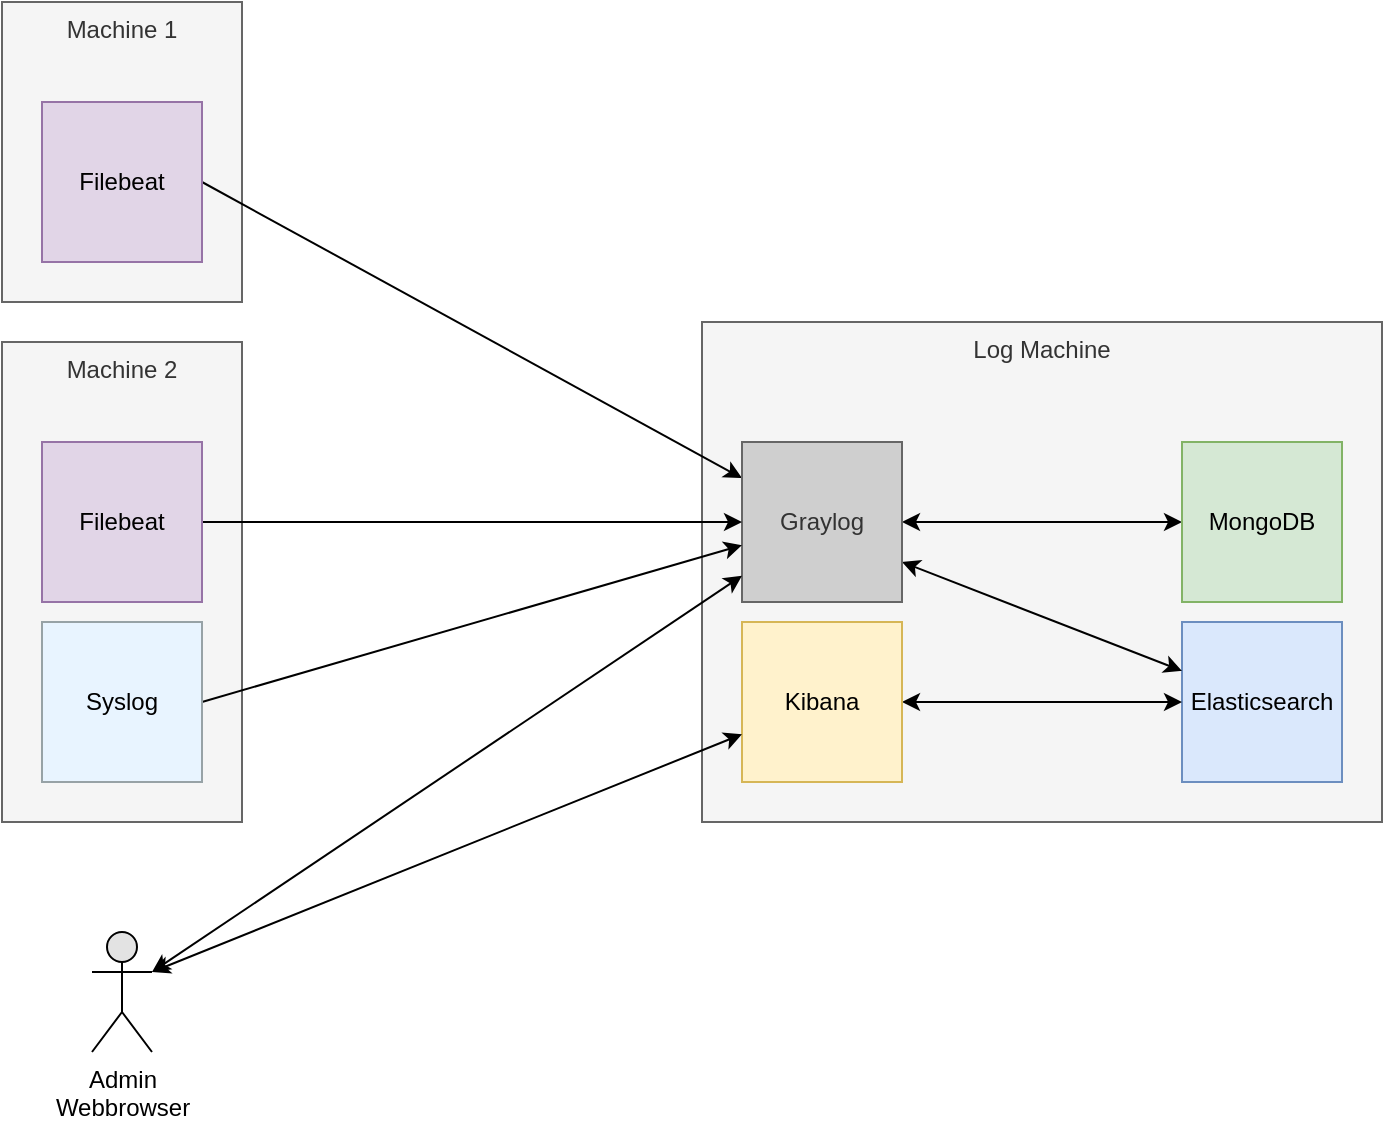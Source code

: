 <mxfile version="16.5.3" type="device"><diagram id="fDYPIx-B1eTCI65qfeY3" name="Page-1"><mxGraphModel dx="1422" dy="763" grid="1" gridSize="10" guides="1" tooltips="1" connect="1" arrows="1" fold="1" page="1" pageScale="1" pageWidth="827" pageHeight="1169" math="0" shadow="0"><root><mxCell id="0"/><mxCell id="1" parent="0"/><mxCell id="AkzOqeCBlR-7in31dkVF-8" value="Log Machine" style="rounded=0;whiteSpace=wrap;html=1;verticalAlign=top;fontColor=#333333;fillColor=#f5f5f5;strokeColor=#666666;" vertex="1" parent="1"><mxGeometry x="390" y="200" width="340" height="250" as="geometry"/></mxCell><mxCell id="AkzOqeCBlR-7in31dkVF-1" value="Machine 1" style="rounded=0;whiteSpace=wrap;html=1;verticalAlign=top;fontColor=#333333;fillColor=#f5f5f5;strokeColor=#666666;" vertex="1" parent="1"><mxGeometry x="40" y="40" width="120" height="150" as="geometry"/></mxCell><mxCell id="AkzOqeCBlR-7in31dkVF-7" style="rounded=0;orthogonalLoop=1;jettySize=auto;html=1;exitX=1;exitY=0.5;exitDx=0;exitDy=0;endArrow=classic;endFill=1;" edge="1" parent="1" source="AkzOqeCBlR-7in31dkVF-2" target="AkzOqeCBlR-7in31dkVF-4"><mxGeometry relative="1" as="geometry"/></mxCell><mxCell id="AkzOqeCBlR-7in31dkVF-2" value="Filebeat" style="rounded=0;whiteSpace=wrap;html=1;fillColor=#e1d5e7;strokeColor=#9673a6;" vertex="1" parent="1"><mxGeometry x="60" y="90" width="80" height="80" as="geometry"/></mxCell><mxCell id="AkzOqeCBlR-7in31dkVF-3" value="Elasticsearch" style="rounded=0;whiteSpace=wrap;html=1;fillColor=#dae8fc;strokeColor=#6c8ebf;" vertex="1" parent="1"><mxGeometry x="630" y="350" width="80" height="80" as="geometry"/></mxCell><mxCell id="AkzOqeCBlR-7in31dkVF-6" style="rounded=0;orthogonalLoop=1;jettySize=auto;html=1;exitX=1;exitY=0.75;exitDx=0;exitDy=0;endArrow=classic;endFill=1;startArrow=classic;startFill=1;" edge="1" parent="1" source="AkzOqeCBlR-7in31dkVF-4" target="AkzOqeCBlR-7in31dkVF-3"><mxGeometry relative="1" as="geometry"/></mxCell><mxCell id="AkzOqeCBlR-7in31dkVF-13" style="edgeStyle=orthogonalEdgeStyle;rounded=0;orthogonalLoop=1;jettySize=auto;html=1;exitX=1;exitY=0.5;exitDx=0;exitDy=0;entryX=0;entryY=0.5;entryDx=0;entryDy=0;endArrow=classic;endFill=1;startArrow=classic;startFill=1;" edge="1" parent="1" source="AkzOqeCBlR-7in31dkVF-4" target="AkzOqeCBlR-7in31dkVF-12"><mxGeometry relative="1" as="geometry"/></mxCell><mxCell id="AkzOqeCBlR-7in31dkVF-4" value="&lt;div&gt;Graylog&lt;/div&gt;" style="rounded=0;whiteSpace=wrap;html=1;fillColor=#CFCFCF;strokeColor=#666666;fontColor=#333333;" vertex="1" parent="1"><mxGeometry x="410" y="260" width="80" height="80" as="geometry"/></mxCell><mxCell id="AkzOqeCBlR-7in31dkVF-11" style="edgeStyle=orthogonalEdgeStyle;rounded=0;orthogonalLoop=1;jettySize=auto;html=1;exitX=1;exitY=0.5;exitDx=0;exitDy=0;endArrow=classic;endFill=1;startArrow=classic;startFill=1;" edge="1" parent="1" source="AkzOqeCBlR-7in31dkVF-10" target="AkzOqeCBlR-7in31dkVF-3"><mxGeometry relative="1" as="geometry"/></mxCell><mxCell id="AkzOqeCBlR-7in31dkVF-10" value="&lt;div&gt;Kibana&lt;/div&gt;" style="rounded=0;whiteSpace=wrap;html=1;fillColor=#fff2cc;strokeColor=#d6b656;" vertex="1" parent="1"><mxGeometry x="410" y="350" width="80" height="80" as="geometry"/></mxCell><mxCell id="AkzOqeCBlR-7in31dkVF-12" value="MongoDB" style="rounded=0;whiteSpace=wrap;html=1;fillColor=#d5e8d4;strokeColor=#82b366;" vertex="1" parent="1"><mxGeometry x="630" y="260" width="80" height="80" as="geometry"/></mxCell><mxCell id="AkzOqeCBlR-7in31dkVF-14" value="Machine 2" style="rounded=0;whiteSpace=wrap;html=1;verticalAlign=top;fontColor=#333333;fillColor=#f5f5f5;strokeColor=#666666;" vertex="1" parent="1"><mxGeometry x="40" y="210" width="120" height="240" as="geometry"/></mxCell><mxCell id="AkzOqeCBlR-7in31dkVF-16" style="edgeStyle=none;rounded=0;orthogonalLoop=1;jettySize=auto;html=1;exitX=1;exitY=0.5;exitDx=0;exitDy=0;startArrow=none;startFill=0;endArrow=classic;endFill=1;" edge="1" parent="1" source="AkzOqeCBlR-7in31dkVF-15" target="AkzOqeCBlR-7in31dkVF-4"><mxGeometry relative="1" as="geometry"/></mxCell><mxCell id="AkzOqeCBlR-7in31dkVF-15" value="Filebeat" style="rounded=0;whiteSpace=wrap;html=1;fillColor=#e1d5e7;strokeColor=#9673a6;" vertex="1" parent="1"><mxGeometry x="60" y="260" width="80" height="80" as="geometry"/></mxCell><mxCell id="AkzOqeCBlR-7in31dkVF-18" style="edgeStyle=none;rounded=0;orthogonalLoop=1;jettySize=auto;html=1;exitX=1;exitY=0.333;exitDx=0;exitDy=0;exitPerimeter=0;startArrow=classic;startFill=1;endArrow=classic;endFill=1;" edge="1" parent="1" source="AkzOqeCBlR-7in31dkVF-17" target="AkzOqeCBlR-7in31dkVF-4"><mxGeometry relative="1" as="geometry"/></mxCell><mxCell id="AkzOqeCBlR-7in31dkVF-19" style="edgeStyle=none;rounded=0;orthogonalLoop=1;jettySize=auto;html=1;exitX=1;exitY=0.333;exitDx=0;exitDy=0;exitPerimeter=0;startArrow=classic;startFill=1;endArrow=classic;endFill=1;" edge="1" parent="1" source="AkzOqeCBlR-7in31dkVF-17" target="AkzOqeCBlR-7in31dkVF-10"><mxGeometry relative="1" as="geometry"/></mxCell><mxCell id="AkzOqeCBlR-7in31dkVF-17" value="&lt;div&gt;Admin&lt;/div&gt;Webbrowser" style="shape=umlActor;verticalLabelPosition=bottom;verticalAlign=top;html=1;outlineConnect=0;fillColor=#E3E3E3;" vertex="1" parent="1"><mxGeometry x="85" y="505" width="30" height="60" as="geometry"/></mxCell><mxCell id="AkzOqeCBlR-7in31dkVF-23" style="edgeStyle=none;rounded=0;orthogonalLoop=1;jettySize=auto;html=1;exitX=1;exitY=0.5;exitDx=0;exitDy=0;fontColor=#808080;startArrow=none;startFill=0;endArrow=classic;endFill=1;" edge="1" parent="1" source="AkzOqeCBlR-7in31dkVF-22" target="AkzOqeCBlR-7in31dkVF-4"><mxGeometry relative="1" as="geometry"/></mxCell><mxCell id="AkzOqeCBlR-7in31dkVF-22" value="&lt;div&gt;Syslog&lt;/div&gt;" style="rounded=0;whiteSpace=wrap;html=1;fillColor=#E8F4FF;strokeColor=#97A2A6;" vertex="1" parent="1"><mxGeometry x="60" y="350" width="80" height="80" as="geometry"/></mxCell></root></mxGraphModel></diagram></mxfile>